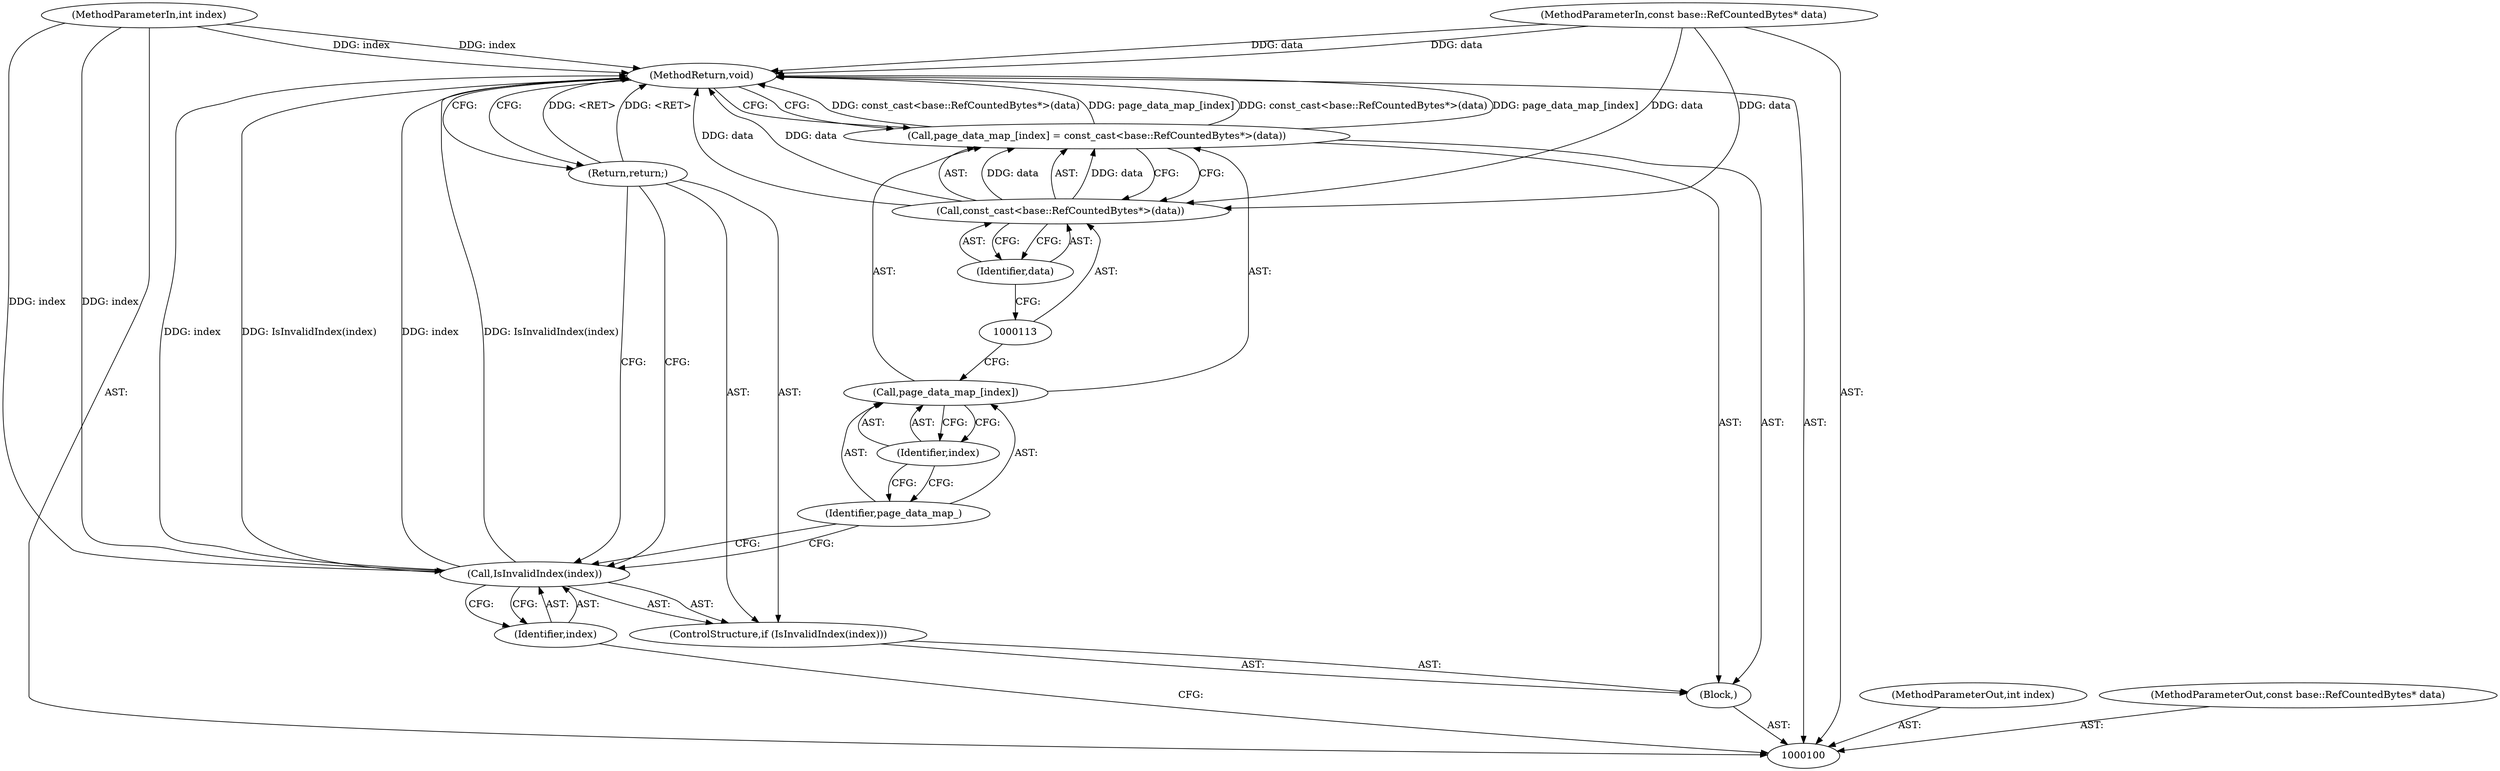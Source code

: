 digraph "0_Chrome_116d0963cadfbf55ef2ec3d13781987c4d80517a_5" {
"1000115" [label="(MethodReturn,void)"];
"1000101" [label="(MethodParameterIn,int index)"];
"1000140" [label="(MethodParameterOut,int index)"];
"1000102" [label="(MethodParameterIn,const base::RefCountedBytes* data)"];
"1000141" [label="(MethodParameterOut,const base::RefCountedBytes* data)"];
"1000103" [label="(Block,)"];
"1000106" [label="(Identifier,index)"];
"1000104" [label="(ControlStructure,if (IsInvalidIndex(index)))"];
"1000105" [label="(Call,IsInvalidIndex(index))"];
"1000107" [label="(Return,return;)"];
"1000111" [label="(Identifier,index)"];
"1000112" [label="(Call,const_cast<base::RefCountedBytes*>(data))"];
"1000108" [label="(Call,page_data_map_[index] = const_cast<base::RefCountedBytes*>(data))"];
"1000109" [label="(Call,page_data_map_[index])"];
"1000110" [label="(Identifier,page_data_map_)"];
"1000114" [label="(Identifier,data)"];
"1000115" -> "1000100"  [label="AST: "];
"1000115" -> "1000107"  [label="CFG: "];
"1000115" -> "1000108"  [label="CFG: "];
"1000105" -> "1000115"  [label="DDG: IsInvalidIndex(index)"];
"1000105" -> "1000115"  [label="DDG: index"];
"1000112" -> "1000115"  [label="DDG: data"];
"1000101" -> "1000115"  [label="DDG: index"];
"1000102" -> "1000115"  [label="DDG: data"];
"1000108" -> "1000115"  [label="DDG: const_cast<base::RefCountedBytes*>(data)"];
"1000108" -> "1000115"  [label="DDG: page_data_map_[index]"];
"1000107" -> "1000115"  [label="DDG: <RET>"];
"1000101" -> "1000100"  [label="AST: "];
"1000101" -> "1000115"  [label="DDG: index"];
"1000101" -> "1000105"  [label="DDG: index"];
"1000140" -> "1000100"  [label="AST: "];
"1000102" -> "1000100"  [label="AST: "];
"1000102" -> "1000115"  [label="DDG: data"];
"1000102" -> "1000112"  [label="DDG: data"];
"1000141" -> "1000100"  [label="AST: "];
"1000103" -> "1000100"  [label="AST: "];
"1000104" -> "1000103"  [label="AST: "];
"1000108" -> "1000103"  [label="AST: "];
"1000106" -> "1000105"  [label="AST: "];
"1000106" -> "1000100"  [label="CFG: "];
"1000105" -> "1000106"  [label="CFG: "];
"1000104" -> "1000103"  [label="AST: "];
"1000105" -> "1000104"  [label="AST: "];
"1000107" -> "1000104"  [label="AST: "];
"1000105" -> "1000104"  [label="AST: "];
"1000105" -> "1000106"  [label="CFG: "];
"1000106" -> "1000105"  [label="AST: "];
"1000107" -> "1000105"  [label="CFG: "];
"1000110" -> "1000105"  [label="CFG: "];
"1000105" -> "1000115"  [label="DDG: IsInvalidIndex(index)"];
"1000105" -> "1000115"  [label="DDG: index"];
"1000101" -> "1000105"  [label="DDG: index"];
"1000107" -> "1000104"  [label="AST: "];
"1000107" -> "1000105"  [label="CFG: "];
"1000115" -> "1000107"  [label="CFG: "];
"1000107" -> "1000115"  [label="DDG: <RET>"];
"1000111" -> "1000109"  [label="AST: "];
"1000111" -> "1000110"  [label="CFG: "];
"1000109" -> "1000111"  [label="CFG: "];
"1000112" -> "1000108"  [label="AST: "];
"1000112" -> "1000114"  [label="CFG: "];
"1000113" -> "1000112"  [label="AST: "];
"1000114" -> "1000112"  [label="AST: "];
"1000108" -> "1000112"  [label="CFG: "];
"1000112" -> "1000115"  [label="DDG: data"];
"1000112" -> "1000108"  [label="DDG: data"];
"1000102" -> "1000112"  [label="DDG: data"];
"1000108" -> "1000103"  [label="AST: "];
"1000108" -> "1000112"  [label="CFG: "];
"1000109" -> "1000108"  [label="AST: "];
"1000112" -> "1000108"  [label="AST: "];
"1000115" -> "1000108"  [label="CFG: "];
"1000108" -> "1000115"  [label="DDG: const_cast<base::RefCountedBytes*>(data)"];
"1000108" -> "1000115"  [label="DDG: page_data_map_[index]"];
"1000112" -> "1000108"  [label="DDG: data"];
"1000109" -> "1000108"  [label="AST: "];
"1000109" -> "1000111"  [label="CFG: "];
"1000110" -> "1000109"  [label="AST: "];
"1000111" -> "1000109"  [label="AST: "];
"1000113" -> "1000109"  [label="CFG: "];
"1000110" -> "1000109"  [label="AST: "];
"1000110" -> "1000105"  [label="CFG: "];
"1000111" -> "1000110"  [label="CFG: "];
"1000114" -> "1000112"  [label="AST: "];
"1000114" -> "1000113"  [label="CFG: "];
"1000112" -> "1000114"  [label="CFG: "];
}
